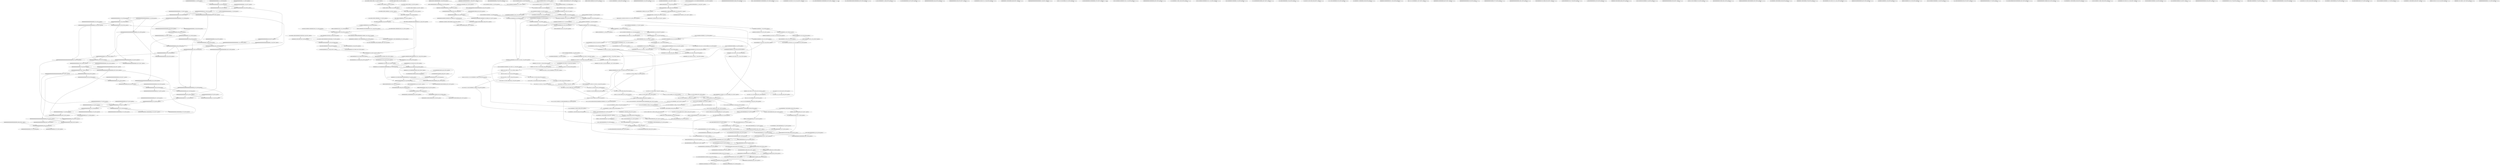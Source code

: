 digraph G {
    "00000000000000000000_37-56_COV:537_LEN:20" -> "00000000000000000000_38-57_COV:531_LEN:20";
    "00000000000000000000_37-56_COV:537_LEN:20" -> "00000000000000000000000000000000000000_38-76_COV:23_LEN:38";
    "01101000010000110000000010100_2-31_COV:22_LEN:29" -> "00001100000000101000_13-32_COV:515_LEN:20";
    "00000000000000000000_38-57_COV:531_LEN:20" -> "00000000000000000000_39-58_COV:515_LEN:20";
    "00000000000000000000_38-57_COV:531_LEN:20" -> "00000000000000000000000000000000000000_39-77_COV:21_LEN:38";
    "00000000000100000001200000001101100000_34-73_COV:99_LEN:38" -> "12000000011011000001100001000000_55-86_COV:147_LEN:32";
    "000000001010000000000000011_19-46_COV:17_LEN:27" -> "000000001010000000000000011_19-46_COV:17_LEN:27";
    "00001000000000000000_47-66_COV:16_LEN:20" -> "00001000000000000000_47-66_COV:16_LEN:20";
    "10101101000000100000000_1-24_COV:45_LEN:23" -> "110100000010000000011_5-26_COV:18_LEN:21";
    "10101101000000100000000_1-24_COV:45_LEN:23" -> "1101000000100000000011101110011_5-36_COV:37_LEN:31";
    "00000111100010000000_49-71_COV:16_LEN:20" -> "00000111100010000000_49-71_COV:16_LEN:20";
    "10000110000110000000_6-26_COV:16_LEN:20" -> "10000110000110000000_6-26_COV:16_LEN:20";
    "000000000000000000000000_62-85_COV:465_LEN:24" -> "000000000000000000000_67-87_COV:438_LEN:21";
    "000000000000000000000000_62-85_COV:465_LEN:24" -> "00000000000000000000_67-87_COV:22_LEN:20";
    "11101011000000000111_38-58_COV:16_LEN:20" -> "11101011000000000111_38-58_COV:16_LEN:20";
    "00000000101110110000_34-53_COV:287_LEN:20" -> "000000010111011000010000001000000000000_35-73_COV:81_LEN:39";
    "00000000101110110000_34-53_COV:287_LEN:20" -> "000000010111011000000000010000_35-65_COV:207_LEN:30";
    "000000000000000000000_21-42_COV:16_LEN:21" -> "000000000000000000000_21-42_COV:16_LEN:21";
    "110011111110101100010_30-51_COV:24_LEN:21" -> "00111111101011000100_33-52_COV:137_LEN:20";
    "00101000100000000101_25-44_COV:344_LEN:20" -> "010100010000000010111_26-46_COV:317_LEN:21";
    "00101000100000000101_25-44_COV:344_LEN:20" -> "010100010000000010110110000_26-53_COV:20_LEN:27";
    "00000000000000000000000000000000000000_29-67_COV:50_LEN:38" -> "0000000000000000000000_49-70_COV:571_LEN:22";
    "101000001000000000011_24-45_COV:17_LEN:21" -> "10000010000000000111_27-46_COV:185_LEN:20";
    "10111001111111010110_28-47_COV:399_LEN:20" -> "011100111111101011000_29-49_COV:410_LEN:21";
    "10111001111111010110_28-47_COV:399_LEN:20" -> "01110011111110101100000_29-52_COV:20_LEN:23";
    "0100111111010000010000000000111_15-46_COV:17_LEN:31" -> "00000100000000001110000_28-50_COV:200_LEN:23";
    "0000000000000000000000000000_58-86_COV:18_LEN:28" -> "0000000000000000000000000000_58-86_COV:18_LEN:28";
    "101100000110000110000000_1-25_COV:17_LEN:24" -> "00001100001100000000_7-26_COV:368_LEN:20";
    "0111111101011000000011_34-57_COV:217_LEN:22" -> "1111101011000000011100010_37-64_COV:26_LEN:25";
    "0111111101011000000011_34-57_COV:217_LEN:22" -> "1111101011000000011110001_37-63_COV:219_LEN:25";
    "011100111111101011000_29-49_COV:410_LEN:21" -> "110011111110101100010_31-51_COV:109_LEN:21";
    "011100111111101011000_29-49_COV:410_LEN:21" -> "110011111110101100000_31-51_COV:316_LEN:21";
    "10101101000000101000_1-20_COV:786_LEN:20" -> "01011010000001010000_2-21_COV:969_LEN:20";
    "10101101000000101000_1-20_COV:786_LEN:20" -> "0101101000000101000000011_2-27_COV:17_LEN:25";
    "110111001111111110110_26-47_COV:18_LEN:21" -> "011100111111111011000_29-50_COV:16_LEN:21";
    "110111001111111110110_26-47_COV:18_LEN:21" -> "01110011111111101100000_29-51_COV:159_LEN:23";
    "00111111101011000000_33-52_COV:356_LEN:20" -> "0111111101011000000011_34-57_COV:217_LEN:22";
    "00111111101011000000_33-52_COV:356_LEN:20" -> "0111111101011000000000111100_34-61_COV:145_LEN:28";
    "0001111000100000000001010000000000_51-87_COV:32_LEN:34" -> "0001111000100000000001010000000000_51-87_COV:32_LEN:34";
    "101100000011110001000000_43-69_COV:17_LEN:24" -> "0000011110001000000000_49-72_COV:286_LEN:22";
    "101100000011110001000000_43-69_COV:17_LEN:24" -> "00000111100010000001001_49-73_COV:174_LEN:23";
    "00011110001000000000_50-72_COV:16_LEN:20" -> "00111100010000000000_52-73_COV:294_LEN:20";
    "000000000000000000000000000000_32-62_COV:18_LEN:30" -> "00000000000000000000_44-63_COV:560_LEN:20";
    "1010000000011101010011111110_15-42_COV:17_LEN:28" -> "1010000000011101010011111110_15-42_COV:17_LEN:28";
    "01111000100000000001010000000000_55-87_COV:21_LEN:32" -> "01111000100000000001010000000000_55-87_COV:21_LEN:32";
    "000001000000000000110_56-76_COV:384_LEN:21" -> "000100000000000011000_58-78_COV:393_LEN:21";
    "000000000000000000000_35-55_COV:531_LEN:21" -> "00000000000000000000_37-56_COV:537_LEN:20";
    "01111000100000010000010000000000_55-87_COV:18_LEN:32" -> "01111000100000010000010000000000_55-87_COV:18_LEN:32";
    "01110011111110101100001100111100010_29-64_COV:19_LEN:35" -> "110000110011110001000000000_46-72_COV:188_LEN:27";
    "01010000000011101110_14-33_COV:585_LEN:20" -> "1010000000011101110111111101011_15-46_COV:19_LEN:31";
    "01010000000011101110_14-33_COV:585_LEN:20" -> "10100000000111011100_15-34_COV:694_LEN:20";
    "1010000000011101100111111101011_15-46_COV:125_LEN:31" -> "110110011111110101110000_27-51_COV:30_LEN:24";
    "1010000000011101100111111101011_15-46_COV:125_LEN:31" -> "1101100111111101011000_27-49_COV:71_LEN:22";
    "1011000000111100010000000000_43-73_COV:26_LEN:28" -> "01111000100000000000_55-74_COV:737_LEN:20";
    "000000000000000000000000000000000000_20-56_COV:17_LEN:36" -> "00000000000000000000_38-57_COV:531_LEN:20";
    "000000000000000000000000000000000000_20-56_COV:17_LEN:36" -> "00000000000000000000000000000000000000_38-76_COV:23_LEN:38";
    "00010100000000111011_12-31_COV:711_LEN:20" -> "001010000000011101100_13-34_COV:147_LEN:21";
    "00010100000000111011_12-31_COV:711_LEN:20" -> "00101000000001110111_13-32_COV:594_LEN:20";
    "00000100000000001110000_28-50_COV:200_LEN:23" -> "01000000000011100000_32-52_COV:17_LEN:20";
    "00000100000000001110000_28-50_COV:200_LEN:23" -> "0100000000001110000100000000100011110_32-68_COV:171_LEN:37";
    "00000000000000000000000_1-24_COV:75_LEN:23" -> "000000000000000000000_6-26_COV:614_LEN:21";
    "00000000000000000000000_1-24_COV:75_LEN:23" -> "00000000000000000000_6-26_COV:16_LEN:20";
    "011000011000000001010_10-30_COV:363_LEN:21" -> "10000110000000010100_12-31_COV:358_LEN:20";
    "011000011000000001010_10-30_COV:363_LEN:21" -> "100001100000000101001000000001011101_12-48_COV:24_LEN:36";
    "000000000000000000000000_15-38_COV:550_LEN:24" -> "00000000000000000000_20-39_COV:559_LEN:20";
    "00000101000000001110_10-29_COV:755_LEN:20" -> "00001010000000011101_11-30_COV:748_LEN:20";
    "00000101000000001110_10-29_COV:755_LEN:20" -> "00001010000000011100110011111_11-39_COV:18_LEN:29";
    "01111000100000000001010000000000_55-87_COV:21_LEN:32" -> "01111000100000000001010000000000_55-87_COV:21_LEN:32";
    "01000011000011000000_5-24_COV:337_LEN:20" -> "10000110000110000000_6-25_COV:351_LEN:20";
    "010000000010111011000_32-52_COV:311_LEN:21" -> "00000000101110110000_34-53_COV:287_LEN:20";
    "010000000010111011000_32-52_COV:311_LEN:21" -> "00000000101110110000000001000000000000_34-73_COV:48_LEN:38";
    "00000000000000000000_33-52_COV:613_LEN:20" -> "00000000000000000000000000000000000000_34-73_COV:100_LEN:38";
    "00000000000000000000_33-52_COV:613_LEN:20" -> "00000000000000000000_34-53_COV:533_LEN:20";
    "00011101110011111110_23-42_COV:595_LEN:20" -> "001110111001111111010_24-44_COV:543_LEN:21";
    "00011101110011111110_23-42_COV:595_LEN:20" -> "0011101110011111110011_24-46_COV:43_LEN:22";
    "11010000010100000001111011_5-31_COV:18_LEN:26" -> "00101000000011110110011111111101100000_13-51_COV:49_LEN:38";
    "11010000010100000001111011_5-31_COV:18_LEN:26" -> "0010100000001111011100_13-34_COV:201_LEN:22";
    "010000000000000000000_1-21_COV:18_LEN:21" -> "0000000000000000000000_3-24_COV:543_LEN:22";
    "00000000000000000000000000000000000000_34-73_COV:100_LEN:38" -> "00000000000000000000_55-74_COV:737_LEN:20";
    "00010100000001111011_12-31_COV:227_LEN:20" -> "00101000000011110110011111111101100000_13-51_COV:49_LEN:38";
    "00010100000001111011_12-31_COV:227_LEN:20" -> "0010100000001111011100_13-34_COV:201_LEN:22";
    "100000000001000000000000_49-73_COV:264_LEN:24" -> "00000010000000000001000010000000_55-87_COV:20_LEN:32";
    "100000000001000000000000_49-73_COV:264_LEN:24" -> "00000010000000000001_55-74_COV:399_LEN:20";
    "00011100010000000000_54-73_COV:22_LEN:20" -> "001110001000000000001_55-75_COV:42_LEN:21";
    "11110011000000000111_38-58_COV:16_LEN:20" -> "11110011000000000111_38-58_COV:16_LEN:20";
    "11110010000000000010_56-76_COV:16_LEN:20" -> "11110010000000000010_56-76_COV:16_LEN:20";
    "10101100000001010000000011_1-27_COV:37_LEN:26" -> "00000010100000000110111001111111010110_9-47_COV:61_LEN:38";
    "10101100000001010000000011_1-27_COV:37_LEN:26" -> "00000010100000000111_9-28_COV:760_LEN:20";
    "00001000000000001010_59-78_COV:16_LEN:20" -> "00010000000000010100_60-79_COV:847_LEN:20";
    "00001000000000001010_59-78_COV:16_LEN:20" -> "000100000000000101000000000_60-87_COV:27_LEN:27";
    "1001000000000001010000_59-81_COV:17_LEN:22" -> "100000000000101000000000_63-87_COV:28_LEN:24";
    "1001000000000001010000_59-81_COV:17_LEN:22" -> "10000000000010100000_63-82_COV:814_LEN:20";
    "000001110111001111111_21-41_COV:611_LEN:21" -> "00011101110011111110_23-42_COV:595_LEN:20";
    "000001110111001111111_21-41_COV:611_LEN:21" -> "00011101110011111111011000000011110001_23-63_COV:24_LEN:38";
    "0000011110001000000000_51-72_COV:147_LEN:22" -> "00111100010000000000_54-73_COV:353_LEN:20";
    "00000000111011100111_18-37_COV:658_LEN:20" -> "000000011101110011111101011000000011_19-57_COV:29_LEN:36";
    "00000000111011100111_18-37_COV:658_LEN:20" -> "00000001110111001111_19-38_COV:625_LEN:20";
    "00000000000000000000000000000_3-32_COV:19_LEN:29" -> "00000000000000000000_14-33_COV:561_LEN:20";
    "00000000000000000000000000000_3-32_COV:19_LEN:29" -> "00000000000000000000000000000000000000_14-52_COV:23_LEN:38";
    "00000000000000000000000000000_30-59_COV:17_LEN:29" -> "000000000000000000000_41-61_COV:516_LEN:21";
    "11000100000000000101_58-77_COV:750_LEN:20" -> "1000100000000000101000000000_59-87_COV:23_LEN:28";
    "11000100000000000101_58-77_COV:750_LEN:20" -> "10001000000000001010_59-78_COV:852_LEN:20";
    "00000000000000000000000000000000000000_23-61_COV:30_LEN:38" -> "00000000000000000000_43-62_COV:547_LEN:20";
    "0000000000000000000000_49-70_COV:571_LEN:22" -> "000000000000000000000000_52-76_COV:20_LEN:24";
    "0000000000000000000000_49-70_COV:571_LEN:22" -> "00000000000000000000_52-71_COV:590_LEN:20";
    "01111111010111000010111100010000000000_34-73_COV:36_LEN:38" -> "01111000100000000000_55-74_COV:737_LEN:20";
    "110011111110101100000_30-51_COV:50_LEN:21" -> "00111111101011000000_33-52_COV:356_LEN:20";
    "110011111110101100000_30-51_COV:50_LEN:21" -> "00111111101011000000111_33-58_COV:18_LEN:23";
    "00000000000000000000_44-64_COV:16_LEN:20" -> "00000000000000000000_44-64_COV:16_LEN:20";
    "0111111111011000000011_34-57_COV:151_LEN:22" -> "1111111011000000011110001_37-63_COV:150_LEN:25";
    "0111111111011000000011_34-57_COV:151_LEN:22" -> "1111111011000000011100010_37-64_COV:20_LEN:25";
    "00000101000110000000000000_1-26_COV:183_LEN:26" -> "100011000000000000010100000000_8-37_COV:165_LEN:30";
    "00000101000110000000000000_1-26_COV:183_LEN:26" -> "10001100000000000000100000000000000010_8-46_COV:18_LEN:38";
    "00000000000000011000_58-78_COV:17_LEN:20" -> "00000000000000011000_58-78_COV:17_LEN:20";
    "01101000000101000000_4-23_COV:1107_LEN:20" -> "11010000001010000001111011_5-31_COV:21_LEN:26";
    "01101000000101000000_4-23_COV:1107_LEN:20" -> "11010000001010000000_5-24_COV:1092_LEN:20";
    "01101000000101000000_4-23_COV:1107_LEN:20" -> "1101000000101000000011101_5-30_COV:19_LEN:25";
    "10100000000100000000111011100_6-34_COV:32_LEN:29" -> "01000000001110111000_16-35_COV:17_LEN:20";
    "10100000000100000000111011100_6-34_COV:32_LEN:29" -> "01000000001110111001_16-35_COV:706_LEN:20";
    "00000000000000000000_14-33_COV:561_LEN:20" -> "000000000000000000000000_15-38_COV:550_LEN:24";
    "00000000000000000000_14-33_COV:561_LEN:20" -> "00000000000000000000000000000000000000_15-53_COV:19_LEN:38";
    "101000000001101100111111_15-40_COV:16_LEN:24" -> "101000000001101100111111_15-40_COV:16_LEN:24";
    "10101101000000101000000011101110011111_1-39_COV:21_LEN:38" -> "000001110111001111111_21-41_COV:611_LEN:21";
    "10101101000000101000000011101110011111_1-39_COV:21_LEN:38" -> "000001110111001111110101100000000_21-54_COV:21_LEN:33";
    "00000000000000000000000000000000000_12-47_COV:86_LEN:35" -> "0000000000000000000000_28-50_COV:86_LEN:22";
    "00111111111011000000_33-52_COV:202_LEN:20" -> "0111111111011000000011_34-57_COV:151_LEN:22";
    "00111111111011000000_33-52_COV:202_LEN:20" -> "0111111111011000000000111100_34-61_COV:54_LEN:28";
    "00000000000000000000_12-31_COV:548_LEN:20" -> "00000000000000000000000000000000000000_13-51_COV:34_LEN:38";
    "00000000000000000000_12-31_COV:548_LEN:20" -> "00000000000000000000_13-32_COV:561_LEN:20";
    "100000000001110001000000_46-69_COV:17_LEN:24" -> "100000000001110001000000_46-69_COV:17_LEN:24";
    "00000000000000000000000000000_1-30_COV:17_LEN:29" -> "00000000000000000000000000000_1-30_COV:17_LEN:29";
    "0000000000000000000000_8-30_COV:75_LEN:22" -> "00000000000000000000000000000000000_11-47_COV:22_LEN:35";
    "0000000000000000000000_8-30_COV:75_LEN:22" -> "00000000000000000000000000000000000_11-46_COV:57_LEN:35";
    "01111000100000000000_55-74_COV:737_LEN:20" -> "1111000100000000000010000000000_56-87_COV:35_LEN:31";
    "01111000100000000000_55-74_COV:737_LEN:20" -> "1111000100000000000001000_56-80_COV:16_LEN:25";
    "01111000100000000000_55-74_COV:737_LEN:20" -> "11110001000000000001_56-75_COV:715_LEN:20";
    "001110001000000100100_55-75_COV:19_LEN:21" -> "11100010000001001000_57-76_COV:315_LEN:20";
    "11001111111010100000_31-51_COV:16_LEN:20" -> "11001111111010100000_31-51_COV:16_LEN:20";
    "10000000011101110011_17-36_COV:657_LEN:20" -> "00000000111011100111_18-37_COV:658_LEN:20";
    "10000000011101110011_17-36_COV:657_LEN:20" -> "0000000011101110011111101011000_18-49_COV:27_LEN:31";
    "011110000000000000010100000_55-82_COV:30_LEN:27" -> "00000000000101000000000_64-87_COV:20_LEN:23";
    "011110000000000000010100000_55-82_COV:30_LEN:27" -> "00000000000101000000_64-83_COV:838_LEN:20";
    "00000000101110110000000001000000000000_34-73_COV:48_LEN:38" -> "00000010000000000001000010000000_55-87_COV:20_LEN:32";
    "00000000101110110000000001000000000000_34-73_COV:48_LEN:38" -> "00000010000000000001_55-74_COV:399_LEN:20";
    "0111111101011000000000111100_34-61_COV:145_LEN:28" -> "101100000000011110001000000_43-69_COV:244_LEN:27";
    "0000000000000000000000000000000_49-80_COV:17_LEN:31" -> "000000000000000000000000_62-85_COV:465_LEN:24";
    "101100000001110001000000_43-69_COV:54_LEN:24" -> "000000111000100000000000_48-74_COV:43_LEN:24";
    "101100000001110001000000_43-69_COV:54_LEN:24" -> "000000111000100000010010_48-74_COV:19_LEN:24";
    "111000100000000001010000000000_57-87_COV:17_LEN:30" -> "111000100000000001010000000000_57-87_COV:17_LEN:30";
    "01110011111111101100000_29-51_COV:159_LEN:23" -> "00111111111011000000_33-52_COV:202_LEN:20";
    "00001100000000101000_13-32_COV:515_LEN:20" -> "000110000000010100001000000000011000000_14-52_COV:137_LEN:39";
    "00001100000000101000_13-32_COV:515_LEN:20" -> "00011000000001010001000_14-36_COV:350_LEN:23";
    "00100000000101110110_30-50_COV:16_LEN:20" -> "010000000010111011000_32-52_COV:311_LEN:21";
    "000000111000100000000000_48-74_COV:43_LEN:24" -> "0111000100000000000101_55-77_COV:117_LEN:22";
    "00000000000000000000_51-73_COV:16_LEN:20" -> "00000000000000000000_55-74_COV:737_LEN:20";
    "1010110100000010100000001110111_1-32_COV:24_LEN:31" -> "1010110100000010100000001110111_1-32_COV:24_LEN:31";
    "00111000100000000000_54-74_COV:56_LEN:20" -> "0111000100000000000101_55-77_COV:117_LEN:22";
    "1000000000000010000000000_63-87_COV:16_LEN:25" -> "1000000000000010000000000_63-87_COV:16_LEN:25";
    "1011010000110000110000_1-22_COV:275_LEN:22" -> "10100001100001100000_4-23_COV:310_LEN:20";
    "0110100001100001000000001010001000_2-36_COV:21_LEN:34" -> "10000000010100010000_18-37_COV:362_LEN:20";
    "00000000000000000000_57-76_COV:467_LEN:20" -> "00000000000000000000_58-77_COV:465_LEN:20";
    "00000000000000000000_57-76_COV:467_LEN:20" -> "00000000000000000000000000000_58-87_COV:25_LEN:29";
    "0000011110001000000000_49-72_COV:286_LEN:22" -> "00111100010000000000_52-73_COV:294_LEN:20";
    "00000000000000000000000000000000000000_13-51_COV:34_LEN:38" -> "00000000000000000000_33-52_COV:613_LEN:20";
    "00000000000000000000000000000000000000_13-51_COV:34_LEN:38" -> "0000000000000000000000000_33-58_COV:18_LEN:25";
    "00101000000011110110011111111101100000_13-51_COV:49_LEN:38" -> "00111111111011000000_33-52_COV:202_LEN:20";
    "00000000000000000000_32-51_COV:599_LEN:20" -> "00000000000000000000_33-52_COV:613_LEN:20";
    "00000000000000000000_32-51_COV:599_LEN:20" -> "0000000000000000000000000_33-58_COV:18_LEN:25";
    "00000000000000000000_58-77_COV:465_LEN:20" -> "00000000000000000000_59-78_COV:472_LEN:20";
    "01100001100000000100001000000001011101_10-48_COV:20_LEN:38" -> "00010000000010111010000_30-53_COV:20_LEN:23";
    "01100001100000000100001000000001011101_10-48_COV:20_LEN:38" -> "000100000000101110110_30-50_COV:300_LEN:21";
    "1111111011000000011110001_37-63_COV:150_LEN:25" -> "10110000000111100010_43-64_COV:393_LEN:20";
    "0000000000010111011000_30-52_COV:16_LEN:22" -> "00000000101110110000_34-53_COV:287_LEN:20";
    "0000000000010111011000_30-52_COV:16_LEN:22" -> "00000000101110110000000001000000000000_34-73_COV:48_LEN:38";
    "10100000010100000000_6-25_COV:882_LEN:20" -> "01000000101000000001_7-26_COV:851_LEN:20";
    "10100000010100000000_6-25_COV:882_LEN:20" -> "01000000101000000001101110011111110101_7-45_COV:33_LEN:38";
    "111101000000011110001_40-63_COV:16_LEN:21" -> "111101000000011110001_40-63_COV:16_LEN:21";
    "10000000000110000000111100110000000000_34-73_COV:84_LEN:38" -> "011110011000000000011001010000000_55-87_COV:156_LEN:33";
    "101011010000010100000000111011_1-31_COV:22_LEN:30" -> "101011010000010100000000111011_1-31_COV:22_LEN:30";
    "10000000010100010000_18-37_COV:362_LEN:20" -> "0000000010100010000000010_19-43_COV:368_LEN:25";
    "00000000000000000000000000000000000000_32-70_COV:38_LEN:38" -> "000000000000000000000000_52-76_COV:20_LEN:24";
    "00000000000000000000000000000000000000_32-70_COV:38_LEN:38" -> "00000000000000000000_52-71_COV:590_LEN:20";
    "000000000000000000000_41-61_COV:516_LEN:21" -> "00000000000000000000_43-62_COV:547_LEN:20";
    "1010110000000010100000000_1-25_COV:23_LEN:25" -> "1010110000000010100000000_1-25_COV:23_LEN:25";
    "11101110011111110101_26-45_COV:510_LEN:20" -> "11011100111111101010_27-46_COV:17_LEN:20";
    "11101110011111110101_26-45_COV:510_LEN:20" -> "11011100111111101011_27-46_COV:514_LEN:20";
    "01000000000001010000_62-81_COV:821_LEN:20" -> "100000000000101000000000_63-87_COV:28_LEN:24";
    "01000000000001010000_62-81_COV:821_LEN:20" -> "10000000000010100000_63-82_COV:814_LEN:20";
    "1010010011000000110000000010100_1-31_COV:138_LEN:31" -> "00001100000000101000_13-32_COV:515_LEN:20";
    "11011100111111100110000000111100010_27-64_COV:23_LEN:35" -> "011000000011110001000_44-66_COV:445_LEN:21";
    "00101101000000101000_1-20_COV:21_LEN:20" -> "01011010000001010000_2-21_COV:969_LEN:20";
    "00101101000000101000_1-20_COV:21_LEN:20" -> "0101101000000101000000011_2-27_COV:17_LEN:25";
    "1111111011000000011100010_37-64_COV:20_LEN:25" -> "101100000001110001000000_43-69_COV:54_LEN:24";
    "0000000000000000000000_3-24_COV:543_LEN:22" -> "000000000000000000000_6-26_COV:614_LEN:21";
    "0000000000000000000000_3-24_COV:543_LEN:22" -> "00000000000000000000_6-26_COV:16_LEN:20";
    "00000000000000000000000000000000000_11-47_COV:22_LEN:35" -> "0000000000000000000000_28-50_COV:86_LEN:22";
    "01110100000000001000000_43-67_COV:17_LEN:23" -> "01110100000000001000000_43-67_COV:17_LEN:23";
    "00111100010000000000_54-73_COV:353_LEN:20" -> "01111000100000000000_55-74_COV:737_LEN:20";
    "110110000100000000001_23-44_COV:16_LEN:21" -> "110110000100000000001_23-44_COV:16_LEN:21";
    "000000000000000000000_6-26_COV:614_LEN:21" -> "0000000000000000000000_8-30_COV:75_LEN:22";
    "000000000000000000000_6-26_COV:614_LEN:21" -> "00000000000000000000_8-27_COV:552_LEN:20";
    "01110010111101011000_29-49_COV:17_LEN:20" -> "01110010111101011000_29-49_COV:17_LEN:20";
    "000000000000000000000_21-41_COV:553_LEN:21" -> "00000000000000000000000000000000000000_23-61_COV:30_LEN:38";
    "000000000000000000000_21-41_COV:553_LEN:21" -> "0000000000000000000000_23-44_COV:524_LEN:22";
    "010000000000000000000_50-70_COV:16_LEN:21" -> "000000000000000000000000_52-76_COV:20_LEN:24";
    "010000000000000000000_50-70_COV:16_LEN:21" -> "00000000000000000000_52-71_COV:590_LEN:20";
    "11111110011000000000_35-55_COV:16_LEN:20" -> "11111110011000000000_35-55_COV:16_LEN:20";
    "101100000001111000000000_43-69_COV:20_LEN:24" -> "101100000001111000000000_43-69_COV:20_LEN:24";
    "00000000101000000000001011_19-45_COV:20_LEN:26" -> "00000000101000000000001011_19-45_COV:20_LEN:26";
    "110110011111110101110000_27-51_COV:30_LEN:24" -> "00111111101011100001_33-52_COV:164_LEN:20";
    "00000000000000000000000_45-67_COV:538_LEN:23" -> "0000000000000000000000_49-70_COV:571_LEN:22";
    "0011111111101000000011_33-57_COV:17_LEN:22" -> "0011111111101000000011_33-57_COV:17_LEN:22";
    "1101000000000010000000_45-68_COV:17_LEN:22" -> "100000000001000000000000_49-73_COV:264_LEN:24";
    "01000000101000000001_7-26_COV:851_LEN:20" -> "1000000101000000001010_8-29_COV:16_LEN:22";
    "01000000101000000001_7-26_COV:851_LEN:20" -> "10000001010000000011_8-27_COV:805_LEN:20";
    "01000000101000000001_7-26_COV:851_LEN:20" -> "10000001010000000011011_8-31_COV:54_LEN:23";
    "00100000000000101000_61-80_COV:831_LEN:20" -> "0100000000000101000000000_62-87_COV:22_LEN:25";
    "00100000000000101000_61-80_COV:831_LEN:20" -> "01000000000001010000_62-81_COV:821_LEN:20";
    "00000000001010000000000_64-87_COV:17_LEN:23" -> "00000000001010000000000_64-87_COV:17_LEN:23";
    "0111111111011000000000111100_34-61_COV:54_LEN:28" -> "101100000000011110001000000_43-69_COV:244_LEN:27";
    "00000000000101000000_64-83_COV:838_LEN:20" -> "000000000010100000000_65-85_COV:846_LEN:21";
    "00000000000101000000_64-83_COV:838_LEN:20" -> "0000000000101000000000_65-87_COV:19_LEN:22";
    "000000000000000000000_9-30_COV:18_LEN:21" -> "000000000000000000000_9-30_COV:18_LEN:21";
    "011110000000001001000100000_55-82_COV:18_LEN:27" -> "000000100100010000000000_64-87_COV:364_LEN:24";
    "000000000000000000000000_49-73_COV:16_LEN:24" -> "00000000000000000000_55-74_COV:737_LEN:20";
    "010000000010001111010010_50-73_COV:147_LEN:24" -> "000001000111101001011010101111111_55-87_COV:130_LEN:33";
    "010000000010001111010010_50-73_COV:147_LEN:24" -> "00000100011110100101010_55-78_COV:17_LEN:23";
    "00000000000000000000000000_29-55_COV:18_LEN:26" -> "00000000000000000000_37-56_COV:537_LEN:20";
    "00000000000000000000000000000000000_11-46_COV:57_LEN:35" -> "00000000000000000000_28-47_COV:584_LEN:20";
    "00000000000000000000_39-58_COV:515_LEN:20" -> "00000000000000000000_40-59_COV:506_LEN:20";
    "00000000000000000000_39-58_COV:515_LEN:20" -> "00000000000000000000000000000000000000_40-78_COV:22_LEN:38";
    "00000000000000000000_13-32_COV:561_LEN:20" -> "00000000000000000000_14-33_COV:561_LEN:20";
    "00000000000000000000_13-32_COV:561_LEN:20" -> "00000000000000000000000000000000000000_14-52_COV:23_LEN:38";
    "101010100000010100000000_1-25_COV:29_LEN:24" -> "01000000101000000001_7-26_COV:851_LEN:20";
    "101010100000010100000000_1-25_COV:29_LEN:24" -> "01000000101000000001101110011111110101_7-45_COV:33_LEN:38";
    "000100000000101110110_30-50_COV:300_LEN:21" -> "010000000010111011000_32-52_COV:311_LEN:21";
    "11101011100001100111100010_39-64_COV:139_LEN:26" -> "110000110011110001000000000_46-72_COV:188_LEN:27";
    "00000000000000000000_52-71_COV:590_LEN:20" -> "000000000000000000000_53-73_COV:613_LEN:21";
    "11011010000001010000_1-21_COV:26_LEN:20" -> "10110100000010100000_3-22_COV:1018_LEN:20";
    "01000000101000000011_7-26_COV:282_LEN:20" -> "10000001010000000111_8-27_COV:257_LEN:20";
    "01000000101000000011_7-26_COV:282_LEN:20" -> "10000001010000000111011_8-31_COV:21_LEN:23";
    "10000110000110000000_6-25_COV:351_LEN:20" -> "00001100001100000000_7-26_COV:368_LEN:20";
    "000000000000001000000_37-57_COV:16_LEN:21" -> "000000000000001000000_37-57_COV:16_LEN:21";
    "011010000000011101110_13-33_COV:110_LEN:21" -> "1010000000011101110111111101011_15-46_COV:19_LEN:31";
    "011010000000011101110_13-33_COV:110_LEN:21" -> "10100000000111011100_15-34_COV:694_LEN:20";
    "0000000000000000000000_59-81_COV:16_LEN:22" -> "0000000000000000000000_59-81_COV:16_LEN:22";
    "10000001010000000011_8-27_COV:805_LEN:20" -> "00000010100000000110111001111111010110_9-47_COV:61_LEN:38";
    "10000001010000000011_8-27_COV:805_LEN:20" -> "00000010100000000111_9-28_COV:760_LEN:20";
    "00010000000010110110000_30-53_COV:17_LEN:23" -> "00010000000010110110000_30-53_COV:17_LEN:23";
    "10000110000000010100_12-31_COV:358_LEN:20" -> "00001100000000101000_13-32_COV:515_LEN:20";
    "000000000010100000000_65-85_COV:846_LEN:21" -> "00000000101000000000_67-87_COV:26_LEN:20";
    "000000000010100000000_65-85_COV:846_LEN:21" -> "000000001010000000000_67-87_COV:802_LEN:21";
    "101000100000000101101_27-48_COV:16_LEN:21" -> "101000100000000101101_27-48_COV:16_LEN:21";
    "00000000000000000001_56-75_COV:258_LEN:20" -> "0000000000000000001100000000000_57-87_COV:172_LEN:31";
    "00000000000000000001_56-75_COV:258_LEN:20" -> "000000000000000000100000000000_57-87_COV:20_LEN:30";
    "00000000000000000001_56-75_COV:258_LEN:20" -> "0000000000000000001000000000000_57-87_COV:62_LEN:31";
    "00001100001100000000_7-26_COV:368_LEN:20" -> "00011000011000000001_8-27_COV:351_LEN:20";
    "00001100001100000000_7-26_COV:368_LEN:20" -> "00011000011000000000100010000000010111_8-46_COV:23_LEN:38";
    "10010000000000010100_60-79_COV:16_LEN:20" -> "00100000000000101000000000_61-87_COV:39_LEN:26";
    "10010000000000010100_60-79_COV:16_LEN:20" -> "00100000000000101000_61-80_COV:831_LEN:20";
    "11100010000000000010_56-76_COV:16_LEN:20" -> "11100010000000000010_56-76_COV:16_LEN:20";
    "00000000110001000000_66-86_COV:16_LEN:20" -> "00000000110001000000_66-86_COV:16_LEN:20";
    "01011010000001010000_2-21_COV:969_LEN:20" -> "10110100000010100000_3-22_COV:1018_LEN:20";
    "00000011100010000000000_50-73_COV:23_LEN:23" -> "00111000100000000000_54-74_COV:56_LEN:20";
    "1101100111111101011000_27-49_COV:71_LEN:22" -> "110011111110101100010_30-51_COV:24_LEN:21";
    "1101100111111101011000_27-49_COV:71_LEN:22" -> "110011111110101100000_30-51_COV:50_LEN:21";
    "01000000000000000100000_28-50_COV:168_LEN:23" -> "000000000000010000000_32-52_COV:179_LEN:21";
    "1010100001100001100000_1-23_COV:32_LEN:22" -> "01000011000011000000_5-24_COV:337_LEN:20";
    "00111100010000000000_52-73_COV:294_LEN:20" -> "01111000100000000000_55-74_COV:737_LEN:20";
    "00000000000000000000_8-27_COV:552_LEN:20" -> "0000000000000000000000_9-30_COV:607_LEN:22";
    "00000000000000000000_8-27_COV:552_LEN:20" -> "00000000000000000000000000000000000000_9-47_COV:22_LEN:38";
    "00000000000000000000_44-63_COV:560_LEN:20" -> "00000000000000000000000_45-67_COV:538_LEN:23";
    "00000000000000000000_44-63_COV:560_LEN:20" -> "000000000000000000000000000000_45-75_COV:21_LEN:30";
    "101011010001001010000000_1-24_COV:22_LEN:24" -> "101011010001001010000000_1-24_COV:22_LEN:24";
    "10000000000010100000_63-82_COV:814_LEN:20" -> "00000000000101000000000_64-87_COV:20_LEN:23";
    "10000000000010100000_63-82_COV:814_LEN:20" -> "00000000000101000000_64-83_COV:838_LEN:20";
    "01010000110000110000_2-22_COV:16_LEN:20" -> "10100001100001100000_4-23_COV:310_LEN:20";
    "000000000000000000000_29-50_COV:17_LEN:21" -> "000000000000000000000_29-50_COV:17_LEN:21";
    "10110100000010100000_3-22_COV:1018_LEN:20" -> "01101000000101000000_4-23_COV:1107_LEN:20";
    "110010111101011000000_31-52_COV:16_LEN:21" -> "110010111101011000000_31-52_COV:16_LEN:21";
    "00000000000000000000_24-44_COV:16_LEN:20" -> "000000000000000000000_26-46_COV:533_LEN:21";
    "000000000000000000000_1-21_COV:509_LEN:21" -> "0000000000000000000000_3-24_COV:543_LEN:22";
    "111011010000001010000_1-21_COV:26_LEN:21" -> "10110100000010100000_3-22_COV:1018_LEN:20";
    "1100100000000000101000_58-80_COV:16_LEN:22" -> "0100000000000101000000000_62-87_COV:22_LEN:25";
    "1100100000000000101000_58-80_COV:16_LEN:22" -> "01000000000001010000_62-81_COV:821_LEN:20";
    "110000110011110001000000000_46-72_COV:188_LEN:27" -> "00111100010000000000_54-73_COV:353_LEN:20";
    "001110001000000000001_55-75_COV:42_LEN:21" -> "111000100000000000110000000000_57-87_COV:30_LEN:30";
    "001110001000000000001_55-75_COV:42_LEN:21" -> "11100010000000000010_57-76_COV:742_LEN:20";
    "00000000000000000000_28-47_COV:584_LEN:20" -> "00000000000000000000000000000000000000_29-67_COV:50_LEN:38";
    "00000000000000000000_28-47_COV:584_LEN:20" -> "0000000000000000000000_29-50_COV:558_LEN:22";
    "10000001010000000111_8-27_COV:257_LEN:20" -> "000000101000000011101110011111111_9-42_COV:24_LEN:33";
    "10000001010000000111_8-27_COV:257_LEN:20" -> "0000001010000000111101_9-30_COV:243_LEN:22";
    "1000100000000001010000_59-81_COV:16_LEN:22" -> "1000100000000001010000_59-81_COV:16_LEN:22";
    "00000010000000000011000010000000_55-87_COV:22_LEN:32" -> "00000010000000000011000010000000_55-87_COV:22_LEN:32";
    "101100000001110001000000_43-69_COV:18_LEN:24" -> "101100000001110001000000_43-69_COV:18_LEN:24";
    "11010000010100000000111011_5-31_COV:35_LEN:26" -> "001010000000011101100_13-34_COV:147_LEN:21";
    "11010000010100000000111011_5-31_COV:35_LEN:26" -> "00101000000001110111_13-32_COV:594_LEN:20";
    "00000000000000000000_59-78_COV:472_LEN:20" -> "000000000000000000000000000_60-87_COV:18_LEN:27";
    "00000000000000000000_59-78_COV:472_LEN:20" -> "000000000000000000000_60-80_COV:470_LEN:21";
    "00000000000000000000_40-59_COV:506_LEN:20" -> "000000000000000000000_41-61_COV:516_LEN:21";
    "100011000000000000010100000000_8-37_COV:165_LEN:30" -> "0000000010100000000000000010_19-46_COV:161_LEN:28";
    "00011000011000000001_8-27_COV:351_LEN:20" -> "00110000110000000010_9-28_COV:374_LEN:20";
    "00001010000000011101_11-30_COV:748_LEN:20" -> "00010100000000111011_12-31_COV:711_LEN:20";
    "00001010000000011101_11-30_COV:748_LEN:20" -> "000101000000001110100011111110101100000_12-51_COV:27_LEN:39";
    "01101000011000010000000010100010000_2-37_COV:23_LEN:35" -> "0000000010100010000000010_19-43_COV:368_LEN:25";
    "0000000001110001000000_47-69_COV:16_LEN:22" -> "0000000001110001000000_47-69_COV:16_LEN:22";
    "000000000000000000000000000000_1-31_COV:40_LEN:30" -> "00000000000000000000000000000000000000_13-51_COV:34_LEN:38";
    "000000000000000000000000000000_1-31_COV:40_LEN:30" -> "00000000000000000000_13-32_COV:561_LEN:20";
    "0000000010100010000000010_19-43_COV:368_LEN:25" -> "00101000100000000101_25-44_COV:344_LEN:20";
    "0000000010100010000000010_19-43_COV:368_LEN:25" -> "00101000100000000101_25-45_COV:16_LEN:20";
    "11100010000001001000_57-76_COV:315_LEN:20" -> "11000100000010010000000_58-81_COV:17_LEN:23";
    "11100010000001001000_57-76_COV:315_LEN:20" -> "11000100000010010001_58-77_COV:310_LEN:20";
    "011000000011110001000_44-66_COV:445_LEN:21" -> "1000000011110001000000_46-69_COV:469_LEN:22";
    "000100000000000011000_58-78_COV:393_LEN:21" -> "01000000000000110000_60-79_COV:409_LEN:20";
    "00010000000000010100_60-79_COV:847_LEN:20" -> "00100000000000101000000000_61-87_COV:39_LEN:26";
    "00010000000000010100_60-79_COV:847_LEN:20" -> "00100000000000101000_61-80_COV:831_LEN:20";
    "0111000100000000000101_55-77_COV:117_LEN:22" -> "1000100000000000101000000000_59-87_COV:23_LEN:28";
    "0111000100000000000101_55-77_COV:117_LEN:22" -> "10001000000000001010_59-78_COV:852_LEN:20";
    "1101000000100000000011101110011_5-36_COV:37_LEN:31" -> "00000000111011100111_18-37_COV:658_LEN:20";
    "1101000000100000000011101110011_5-36_COV:37_LEN:31" -> "0000000011101110011111101011000_18-49_COV:27_LEN:31";
    "00000000000000000000_34-53_COV:533_LEN:20" -> "000000000000000000000_35-55_COV:531_LEN:21";
    "00000000000000000000_34-53_COV:533_LEN:20" -> "00000000000000000000000000000000_35-67_COV:17_LEN:32";
    "0000000000000000000000_9-30_COV:607_LEN:22" -> "00000000000000000000000000000000000_12-47_COV:86_LEN:35";
    "0000000000000000000000_9-30_COV:607_LEN:22" -> "00000000000000000000_12-31_COV:548_LEN:20";
    "1111101011000000011100010_37-64_COV:26_LEN:25" -> "101100000001110001000000_43-69_COV:54_LEN:24";
    "101011010000000000000000000_1-27_COV:49_LEN:27" -> "0000000000000000000000_9-30_COV:607_LEN:22";
    "101011010000000000000000000_1-27_COV:49_LEN:27" -> "00000000000000000000000000000000000000_9-47_COV:22_LEN:38";
    "0010100000001110111001111111_13-41_COV:18_LEN:28" -> "0010100000001110111001111111_13-41_COV:18_LEN:28";
    "101100000000011110001000000_43-69_COV:244_LEN:27" -> "0000011110001000000000_51-72_COV:147_LEN:22";
    "101100000000011110001000000_43-69_COV:244_LEN:27" -> "00000111100010000001001_51-73_COV:124_LEN:23";
    "100010000001001000100000_59-82_COV:351_LEN:24" -> "000000100100010000000000_64-87_COV:364_LEN:24";
    "00000010010000000000000_64-87_COV:18_LEN:23" -> "00000010010000000000000_64-87_COV:18_LEN:23";
    "000110000000010100001000000000011000000_14-52_COV:137_LEN:39" -> "10000000000110000000111100110000000000_34-73_COV:84_LEN:38";
    "000110000000010100001000000000011000000_14-52_COV:137_LEN:39" -> "1000000000011000000000111100110000000000_34-73_COV:64_LEN:40";
    "1200000001101000001100001000000_55-86_COV:22_LEN:31" -> "10000011000010000000_68-87_COV:179_LEN:20";
    "0000000000000000000000_29-50_COV:558_LEN:22" -> "00000000000000000000_32-51_COV:599_LEN:20";
    "0000000000000000000000_29-50_COV:558_LEN:22" -> "00000000000000000000000000000000000000_32-70_COV:38_LEN:38";
    "101110011111110101110000_28-51_COV:141_LEN:24" -> "00111111101011100001_33-52_COV:164_LEN:20";
    "10100000010100000001_6-25_COV:304_LEN:20" -> "01000000101000000011_7-26_COV:282_LEN:20";
    "10100000010100000001_6-25_COV:304_LEN:20" -> "010000001010000000111011_7-31_COV:18_LEN:24";
    "000000000000000000000_53-73_COV:613_LEN:21" -> "00000000000000000000_55-74_COV:737_LEN:20";
    "00000000000000000000_55-74_COV:737_LEN:20" -> "00000000000000000001_56-75_COV:258_LEN:20";
    "00000000000000000000_55-74_COV:737_LEN:20" -> "00000000000000000000_56-75_COV:490_LEN:20";
    "10100000101000000011_6-26_COV:16_LEN:20" -> "10100000101000000011_6-26_COV:16_LEN:20";
    "0010100000001111011100_13-34_COV:201_LEN:22" -> "0100000001111011100111_16-37_COV:204_LEN:22";
    "1011000000000010000000_46-68_COV:239_LEN:22" -> "100000000001000000000000_49-73_COV:264_LEN:24";
    "00000101000000011101_10-30_COV:16_LEN:20" -> "00000101000000011101_10-30_COV:16_LEN:20";
    "00000000000000000000000000000000000000_9-47_COV:22_LEN:38" -> "00000000000000000000000000000000000000_29-67_COV:50_LEN:38";
    "00000000000000000000000000000000000000_9-47_COV:22_LEN:38" -> "0000000000000000000000_29-50_COV:558_LEN:22";
    "101011010000000010000000_1-24_COV:52_LEN:24" -> "10100000000100000000111011100_6-34_COV:32_LEN:29";
    "101011010000000010000000_1-24_COV:52_LEN:24" -> "10100000000100000001111011100_6-34_COV:18_LEN:29";
    "10101010000001010000000_1-24_COV:86_LEN:23" -> "10100000010100000000_6-25_COV:882_LEN:20";
    "10101010000001010000000_1-24_COV:86_LEN:23" -> "10100000010100000001_6-25_COV:304_LEN:20";
    "10101010000001010000000_1-24_COV:86_LEN:23" -> "101000000101000000011101110_6-33_COV:30_LEN:27";
    "00111111101011000100_33-52_COV:137_LEN:20" -> "01111111010110001001000100100000001010000001111111_34-87_COV:40_LEN:50";
    "00111111101011000100_33-52_COV:137_LEN:20" -> "0111111101011000100011110001000000010001010000000000_34-87_COV:122_LEN:52";
    "00000010100000000110111001111111010110_9-47_COV:61_LEN:38" -> "011100111111101011000_29-49_COV:410_LEN:21";
    "00000010100000000110111001111111010110_9-47_COV:61_LEN:38" -> "01110011111110101100000_29-52_COV:20_LEN:23";
    "1010110100000101000000001_1-26_COV:19_LEN:25" -> "1010110100000101000000001_1-26_COV:19_LEN:25";
    "11011000000000010000_44-65_COV:16_LEN:20" -> "1011000000000010000000_46-68_COV:239_LEN:22";
    "000101000000001110100011111110101100000_12-51_COV:27_LEN:39" -> "00111111101011000000_33-52_COV:356_LEN:20";
    "000101000000001110100011111110101100000_12-51_COV:27_LEN:39" -> "00111111101011000000111_33-58_COV:18_LEN:23";
    "1110101110000110011100010000000000_39-73_COV:24_LEN:34" -> "00111000100000000000_54-74_COV:56_LEN:20";
    "00110000110000000010_9-28_COV:374_LEN:20" -> "011000011000000001010_10-30_COV:363_LEN:21";
    "00110000110000000010_9-28_COV:374_LEN:20" -> "01100001100000000100001000000001011101_10-48_COV:20_LEN:38";
    "011110001000000000010100_55-79_COV:17_LEN:24" -> "011110001000000000010100_55-79_COV:17_LEN:24";
    "000000000000000000000_51-72_COV:16_LEN:21" -> "000000000000000000000_51-72_COV:16_LEN:21";
    "10000010000000000111_27-46_COV:185_LEN:20" -> "00000100000000001110000_28-50_COV:200_LEN:23";
    "10100000000111011100_15-34_COV:694_LEN:20" -> "01000000001110111000_16-35_COV:17_LEN:20";
    "10100000000111011100_15-34_COV:694_LEN:20" -> "01000000001110111001_16-35_COV:706_LEN:20";
    "10110000000011100010000000000_43-73_COV:20_LEN:29" -> "001110001000000000001_55-75_COV:42_LEN:21";
    "11011100111111101011_27-46_COV:514_LEN:20" -> "10111001111111010110_28-47_COV:399_LEN:20";
    "11011100111111101011_27-46_COV:514_LEN:20" -> "101110011111110101110000_28-51_COV:141_LEN:24";
    "0111100010000000000101000000_55-83_COV:30_LEN:28" -> "000000000010100000000_65-85_COV:846_LEN:21";
    "0111100010000000000101000000_55-83_COV:30_LEN:28" -> "0000000000101000000000_65-87_COV:19_LEN:22";
    "01111000100000000100010000000000_55-87_COV:19_LEN:32" -> "01111000100000000100010000000000_55-87_COV:19_LEN:32";
    "10000000010100000000_18-37_COV:16_LEN:20" -> "0000000010100000000000000010_19-46_COV:161_LEN:28";
    "00000000000000000000000000000000000000_39-77_COV:21_LEN:38" -> "00000000000000000000_59-78_COV:472_LEN:20";
    "101001010000001010000000_1-24_COV:36_LEN:24" -> "10100000010100000000_6-25_COV:882_LEN:20";
    "101001010000001010000000_1-24_COV:36_LEN:24" -> "10100000010100000001_6-25_COV:304_LEN:20";
    "101001010000001010000000_1-24_COV:36_LEN:24" -> "101000000101000000011101110_6-33_COV:30_LEN:27";
    "00000000000000100000_30-50_COV:16_LEN:20" -> "000000000000010000000_32-52_COV:179_LEN:21";
    "00111100010000000000_53-73_COV:28_LEN:20" -> "01111000100000000000_55-74_COV:737_LEN:20";
    "010100000001110111001111_14-38_COV:19_LEN:24" -> "00000011101110011111101011000_20-49_COV:20_LEN:29";
    "010100000001110111001111_14-38_COV:19_LEN:24" -> "00000011101110011111_20-39_COV:623_LEN:20";
    "000000000000000000000_60-80_COV:470_LEN:21" -> "000000000000000000000000_62-85_COV:465_LEN:24";
    "011110001000000100100_55-75_COV:307_LEN:21" -> "11100010000001001000_57-76_COV:315_LEN:20";
    "1010111000000101000000001_1-26_COV:28_LEN:25" -> "1000000101000000001010_8-29_COV:16_LEN:22";
    "1010111000000101000000001_1-26_COV:28_LEN:25" -> "10000001010000000011_8-27_COV:805_LEN:20";
    "1010111000000101000000001_1-26_COV:28_LEN:25" -> "10000001010000000011011_8-31_COV:54_LEN:23";
    "010000000000000011000000_28-52_COV:18_LEN:24" -> "010000000000000011000000_28-52_COV:18_LEN:24";
    "10110000000001110001000000_43-69_COV:34_LEN:26" -> "00000011100010000000000_50-73_COV:23_LEN:23";
    "10110000000001110001000000_43-69_COV:34_LEN:26" -> "000000111000100000010010_50-74_COV:17_LEN:24";
    "10110000000011110001000000_43-69_COV:19_LEN:26" -> "10110000000011110001000000_43-69_COV:19_LEN:26";
    "0000000000000000000000_23-44_COV:524_LEN:22" -> "000000000000000000000_26-46_COV:533_LEN:21";
    "001110111001111111010_24-44_COV:543_LEN:21" -> "11101110011111110101_26-45_COV:510_LEN:20";
    "001110111001111111010_24-44_COV:543_LEN:21" -> "11101110011111110101000_26-49_COV:23_LEN:23";
    "001010000000011101100_13-34_COV:147_LEN:21" -> "1010000000011101100111111101011_15-46_COV:125_LEN:31";
    "1110101100000011110001_39-63_COV:16_LEN:22" -> "1110101100000011110001_39-63_COV:16_LEN:22";
    "000000111000100000010010_48-74_COV:19_LEN:24" -> "0111000100000010010001_55-77_COV:32_LEN:22";
    "00000011110111001111111110110_19-47_COV:167_LEN:29" -> "011100111111111011000_29-50_COV:16_LEN:21";
    "00000011110111001111111110110_19-47_COV:167_LEN:29" -> "01110011111111101100000_29-51_COV:159_LEN:23";
    "1010000000111011100111111_15-40_COV:17_LEN:25" -> "1010000000111011100111111_15-40_COV:17_LEN:25";
    "10101101000001010000000_1-24_COV:46_LEN:23" -> "11010000010100000001111011_5-31_COV:18_LEN:26";
    "10101101000001010000000_1-24_COV:46_LEN:23" -> "11010000010100000000111011_5-31_COV:35_LEN:26";
    "00000100000000000011000_55-78_COV:18_LEN:23" -> "01000000000000110000_60-79_COV:409_LEN:20";
    "01010010000001010000000_2-24_COV:19_LEN:23" -> "01010010000001010000000_2-24_COV:19_LEN:23";
    "101101000000010000000_3-24_COV:17_LEN:21" -> "101101000000010000000_3-24_COV:17_LEN:21";
    "1000000000011000000000111100110000000000_34-73_COV:64_LEN:40" -> "011110011000000000011001010000000_55-87_COV:156_LEN:33";
    "000001000000000000110_55-76_COV:17_LEN:21" -> "000100000000000011000_58-78_COV:393_LEN:21";
    "01000000000000110000_60-79_COV:409_LEN:20" -> "10000000000001100000000000_61-87_COV:23_LEN:26";
    "01000000000000110000_60-79_COV:409_LEN:20" -> "100000000000011000010_61-81_COV:385_LEN:21";
    "10110100011000011000000001_1-27_COV:22_LEN:26" -> "00110000110000000010_9-28_COV:374_LEN:20";
    "110011111110101100010_31-51_COV:109_LEN:21" -> "00111111101011000100_33-52_COV:137_LEN:20";
    "1000000011110001000000_46-69_COV:469_LEN:22" -> "0000011110001000000000_49-72_COV:286_LEN:22";
    "1000000011110001000000_46-69_COV:469_LEN:22" -> "00000111100010000001001_49-73_COV:174_LEN:23";
    "00000000000000000000_20-39_COV:559_LEN:20" -> "000000000000000000000_21-41_COV:553_LEN:21";
    "00000000000000000000_20-39_COV:559_LEN:20" -> "00000000000000000000_21-41_COV:17_LEN:20";
    "011010000000011101100_13-34_COV:17_LEN:21" -> "1010000000011101100111111101011_15-46_COV:125_LEN:31";
    "10100001100001100000_4-23_COV:310_LEN:20" -> "01000011000011000000_5-24_COV:337_LEN:20";
    "00000000000000000000_56-75_COV:490_LEN:20" -> "00000000000000000000_57-76_COV:467_LEN:20";
    "00000000000000000000_56-75_COV:490_LEN:20" -> "000000000000000000000000000000_57-87_COV:23_LEN:30";
    "000000010111011000010000001000000000000_35-73_COV:81_LEN:39" -> "00000010000000000001000010000000_55-87_COV:20_LEN:32";
    "000000010111011000010000001000000000000_35-73_COV:81_LEN:39" -> "00000010000000000001_55-74_COV:399_LEN:20";
    "11010000001010000000_5-24_COV:1092_LEN:20" -> "10100000010100000000_6-25_COV:882_LEN:20";
    "11010000001010000000_5-24_COV:1092_LEN:20" -> "10100000010100000001_6-25_COV:304_LEN:20";
    "11010000001010000000_5-24_COV:1092_LEN:20" -> "101000000101000000011101110_6-33_COV:30_LEN:27";
    "00000111100010000001001_51-73_COV:124_LEN:23" -> "011110001000000100100_55-75_COV:307_LEN:21";
    "000000000000010000000_32-52_COV:179_LEN:21" -> "00000000000100000001200000001101100000_34-73_COV:99_LEN:38";
    "000000000000010000000_32-52_COV:179_LEN:21" -> "0000000000010000000001200000001101100000_34-73_COV:70_LEN:40";
    "000000000000000000000000_30-54_COV:21_LEN:24" -> "000000000000000000000000_30-54_COV:21_LEN:24";
    "000000111000100000010010_50-74_COV:17_LEN:24" -> "0111000100000010010001_55-77_COV:32_LEN:22";
    "0111000011000011000000_2-24_COV:17_LEN:22" -> "10000110000110000000_6-25_COV:351_LEN:20";
    "0100000000001110000100000000100011110_32-68_COV:171_LEN:37" -> "010000000010001111010010_50-73_COV:147_LEN:24";
    "0100000000001110000100000000100011110_32-68_COV:171_LEN:37" -> "0100000000100011110001011_50-75_COV:17_LEN:25";
    "101000000000001011101_27-48_COV:16_LEN:21" -> "101000000000001011101_27-48_COV:16_LEN:21";
    "0000000000000000000000_28-50_COV:86_LEN:22" -> "00000000000000000000_32-51_COV:599_LEN:20";
    "0000000000000000000000_28-50_COV:86_LEN:22" -> "00000000000000000000000000000000000000_32-70_COV:38_LEN:38";
    "00000000000000000000000000000000000000_14-52_COV:23_LEN:38" -> "00000000000000000000000000000000000000_34-73_COV:100_LEN:38";
    "00000000000000000000000000000000000000_14-52_COV:23_LEN:38" -> "00000000000000000000_34-53_COV:533_LEN:20";
    "01000000101000000001101110011111110101_7-45_COV:33_LEN:38" -> "11011100111111101010_27-46_COV:17_LEN:20";
    "01000000101000000001101110011111110101_7-45_COV:33_LEN:38" -> "11011100111111101011_27-46_COV:514_LEN:20";
    "000010000110000000010_7-28_COV:16_LEN:21" -> "000010000110000000010_7-28_COV:16_LEN:21";
    "00000000101000000000000001_19-45_COV:18_LEN:26" -> "00000000101000000000000001_19-45_COV:18_LEN:26";
    "00000111100010000001001_49-73_COV:174_LEN:23" -> "011110001000000100100_55-75_COV:307_LEN:21";
    "11101010011111110101_26-45_COV:16_LEN:20" -> "11101010011111110101_26-45_COV:16_LEN:20";
    "00011101110011111111011000000011110001_23-63_COV:24_LEN:38" -> "10110000000111100010_43-64_COV:393_LEN:20";
    "101000000011110001000_43-66_COV:23_LEN:21" -> "1000000011110001000000_46-69_COV:469_LEN:22";
    "1010110100000101000000001110_1-29_COV:29_LEN:28" -> "00001010000000011101_11-30_COV:748_LEN:20";
    "1010110100000101000000001110_1-29_COV:29_LEN:28" -> "00001010000000011100110011111_11-39_COV:18_LEN:29";
    "00000000000000000000000000000000000000_38-76_COV:23_LEN:38" -> "00000000000000000000_58-77_COV:465_LEN:20";
    "00000000000000000000000000000000000000_38-76_COV:23_LEN:38" -> "00000000000000000000000000000_58-87_COV:25_LEN:29";
    "100110100000010100000_1-22_COV:69_LEN:21" -> "01101000000101000000_4-23_COV:1107_LEN:20";
    "00000000000000000000000000000000000000_15-53_COV:19_LEN:38" -> "000000000000000000000_35-55_COV:531_LEN:21";
    "00000000000000000000000000000000000000_15-53_COV:19_LEN:38" -> "00000000000000000000000000000000_35-67_COV:17_LEN:32";
    "000000000000000000000000000000_8-38_COV:18_LEN:30" -> "00000000000000000000_20-39_COV:559_LEN:20";
    "010100010000000010111_26-46_COV:317_LEN:21" -> "01000100000000101110_28-47_COV:327_LEN:20";
    "1010110100000110100000000111011_1-31_COV:133_LEN:31" -> "011010000000011101110_13-33_COV:110_LEN:21";
    "1010110100000110100000000111011_1-31_COV:133_LEN:31" -> "011010000000011101100_13-34_COV:17_LEN:21";
    "1011000000111100010000000_43-70_COV:20_LEN:25" -> "1011000000111100010000000_43-70_COV:20_LEN:25";
    "1111101011000000011110001_37-63_COV:219_LEN:25" -> "10110000000111100010_43-64_COV:393_LEN:20";
    "00101000000001110111_13-32_COV:594_LEN:20" -> "01010000000011101110_14-33_COV:585_LEN:20";
    "00101000000001110111_13-32_COV:594_LEN:20" -> "0101000000001110111011111110101100000_14-51_COV:28_LEN:37";
    "00000000000000000000_43-62_COV:547_LEN:20" -> "00000000000000000000_44-63_COV:560_LEN:20";
    "10100000000100000001111011100_6-34_COV:18_LEN:29" -> "0100000001111011100111_16-37_COV:204_LEN:22";
    "00000010100000000111_9-28_COV:760_LEN:20" -> "00000101000000001110_10-29_COV:755_LEN:20";
    "00000010100000000111_9-28_COV:760_LEN:20" -> "00000101000000001111_10-30_COV:16_LEN:20";
    "111000100000000001010000000000_57-87_COV:17_LEN:30" -> "111000100000000001010000000000_57-87_COV:17_LEN:30";
    "10110000000111100010_43-64_COV:393_LEN:20" -> "011000000011110001000_44-66_COV:445_LEN:21";
    "0000000000000000000000000000000_40-71_COV:18_LEN:31" -> "000000000000000000000_53-73_COV:613_LEN:21";
    "01110001000000010001_55-75_COV:16_LEN:20" -> "01110001000000010001_55-75_COV:16_LEN:20";
    "00000000000000000000_54-74_COV:16_LEN:20" -> "00000000000000000001_56-75_COV:258_LEN:20";
    "00000000000000000000_54-74_COV:16_LEN:20" -> "00000000000000000000_56-75_COV:490_LEN:20";
    "0101101000000101000000011_2-27_COV:20_LEN:25" -> "0101101000000101000000011_2-27_COV:20_LEN:25";
    "0000001010000000111101_9-30_COV:243_LEN:22" -> "00010100000001111011_12-31_COV:227_LEN:20";
    "0000001010000000111101_9-30_COV:243_LEN:22" -> "00010100000001111010_12-31_COV:25_LEN:20";
    "00000001110111001111_19-38_COV:625_LEN:20" -> "00000011101110011111101011000_20-49_COV:20_LEN:29";
    "00000001110111001111_19-38_COV:625_LEN:20" -> "00000011101110011111_20-39_COV:623_LEN:20";
    "0001010000000011011100111111101011_12-46_COV:32_LEN:34" -> "10111001111111010110_28-47_COV:399_LEN:20";
    "0001010000000011011100111111101011_12-46_COV:32_LEN:34" -> "101110011111110101110000_28-51_COV:141_LEN:24";
    "0100000001111011100111_16-37_COV:204_LEN:22" -> "00000011110111001111111_19-42_COV:16_LEN:23";
    "0100000001111011100111_16-37_COV:204_LEN:22" -> "00000011110111001111111110110_19-47_COV:167_LEN:29";
    "11110110000000111100010_39-64_COV:16_LEN:23" -> "011000000011110001000_44-66_COV:445_LEN:21";
    "01000100000000101110_28-47_COV:327_LEN:20" -> "100010000000010111010000_29-53_COV:22_LEN:24";
    "01000100000000101110_28-47_COV:327_LEN:20" -> "10001000000001011101_29-48_COV:304_LEN:20";
    "01100000001111000100000_44-69_COV:17_LEN:23" -> "01100000001111000100000_44-69_COV:17_LEN:23";
    "100000000000011000010_61-81_COV:385_LEN:21" -> "0000000000011000010000000_63-87_COV:367_LEN:25";
    "100000000000011000010_61-81_COV:385_LEN:21" -> "000000000001100001000000_63-87_COV:18_LEN:24";
    "00111111101011100001_33-52_COV:164_LEN:20" -> "01111111010111000010111100010000000000_34-73_COV:36_LEN:38";
    "00111111101011100001_33-52_COV:164_LEN:20" -> "011111110101110000110011_34-57_COV:133_LEN:24";
    "0000000000010000000001200000001101100000_34-73_COV:70_LEN:40" -> "12000000011011000001100001000000_55-86_COV:147_LEN:32";
    "10001000000000001010_59-78_COV:852_LEN:20" -> "00010000000000010100_60-79_COV:847_LEN:20";
    "10001000000000001010_59-78_COV:852_LEN:20" -> "000100000000000101000000000_60-87_COV:27_LEN:27";
    "01000000001110111001_16-35_COV:706_LEN:20" -> "10000000011101110011_17-36_COV:657_LEN:20";
    "01000000001110111001_16-35_COV:706_LEN:20" -> "10000000011101110010111101011_17-46_COV:22_LEN:29";
    "11100010000000000010_57-76_COV:742_LEN:20" -> "11000100000000000100000000000_58-87_COV:45_LEN:29";
    "11100010000000000010_57-76_COV:742_LEN:20" -> "11000100000000000101_58-77_COV:750_LEN:20";
    "12000000011011000001100001000000_55-86_COV:147_LEN:32" -> "10000011000010000000_68-87_COV:179_LEN:20";
    "10000001010000000011011_8-31_COV:54_LEN:23" -> "00010100000000110110_12-33_COV:16_LEN:20";
    "10000001010000000011011_8-31_COV:54_LEN:23" -> "0001010000000011011100111111101011_12-46_COV:32_LEN:34";
    "00011000000001010001000_14-36_COV:350_LEN:23" -> "10000000010100010000_18-37_COV:362_LEN:20";
    "0000000010100000000000000010_19-46_COV:161_LEN:28" -> "01000000000000000100000_28-50_COV:168_LEN:23";
    "0011101110011111110011_24-46_COV:43_LEN:22" -> "11011100111111100110000000111100010_27-64_COV:23_LEN:35";
    "0011101110011111110011_24-46_COV:43_LEN:22" -> "11011100111111100111000011001_27-56_COV:19_LEN:29";
    "10101101000001010000000011101110_1-33_COV:21_LEN:32" -> "1010000000011101110111111101011_15-46_COV:19_LEN:31";
    "10101101000001010000000011101110_1-33_COV:21_LEN:32" -> "10100000000111011100_15-34_COV:694_LEN:20";
    "110011111110101100000_31-51_COV:316_LEN:21" -> "00111111101011000000_33-52_COV:356_LEN:20";
    "110011111110101100000_31-51_COV:316_LEN:21" -> "00111111101011000000111_33-58_COV:18_LEN:23";
    "00000000000000000000_1-21_COV:19_LEN:20" -> "0000000000000000000000_3-24_COV:543_LEN:22";
    "111000110001000100111111011000001000000000011_1-45_COV:153_LEN:45" -> "10000010000000000111_27-46_COV:185_LEN:20";
    "1011101000000101000000_1-23_COV:22_LEN:22" -> "11010000001010000001111011_5-31_COV:21_LEN:26";
    "1011101000000101000000_1-23_COV:22_LEN:22" -> "11010000001010000000_5-24_COV:1092_LEN:20";
    "1011101000000101000000_1-23_COV:22_LEN:22" -> "1101000000101000000011101_5-30_COV:19_LEN:25";
    "000000010111011000000000010000_35-65_COV:207_LEN:30" -> "1011000000000010000000_46-68_COV:239_LEN:22";
    "11000100000010010001_58-77_COV:310_LEN:20" -> "100010000001001000100000_59-82_COV:351_LEN:24";
    "00000011101110011111_20-39_COV:623_LEN:20" -> "000001110111001111111_21-41_COV:611_LEN:21";
    "00000011101110011111_20-39_COV:623_LEN:20" -> "000001110111001111110101100000000_21-54_COV:21_LEN:33";
    "00000110110011111110_21-42_COV:16_LEN:20" -> "00000110110011111110_21-42_COV:16_LEN:20";
    "00011000011000000000100010000000010111_8-46_COV:23_LEN:38" -> "01000100000000101110_28-47_COV:327_LEN:20";
    "0111000100000010010001_55-77_COV:32_LEN:22" -> "100010000001001000100000_59-82_COV:351_LEN:24";
    "000000000000000000000_26-46_COV:533_LEN:21" -> "00000000000000000000_28-47_COV:584_LEN:20";
    "00000010000000000001_55-74_COV:399_LEN:20" -> "0000010000000000001000010000000_56-87_COV:20_LEN:31";
    "00000010000000000001_55-74_COV:399_LEN:20" -> "000001000000000000110_56-76_COV:384_LEN:21";
    "00000000111011100011_18-37_COV:16_LEN:20" -> "00000000111011100011_18-37_COV:16_LEN:20";
    "00000000000000000000000000_1-27_COV:37_LEN:26" -> "0000000000000000000000_9-30_COV:607_LEN:22";
    "00000000000000000000000000_1-27_COV:37_LEN:26" -> "00000000000000000000000000000000000000_9-47_COV:22_LEN:38";
    "11110001000000000001_56-75_COV:715_LEN:20" -> "111000100000000000110000000000_57-87_COV:30_LEN:30";
    "11110001000000000001_56-75_COV:715_LEN:20" -> "11100010000000000010_57-76_COV:742_LEN:20";
    "00000000000000000000_11-31_COV:16_LEN:20" -> "00000000000000000000_11-31_COV:16_LEN:20";
    "0011100010000000000010_54-76_COV:28_LEN:22" -> "11000100000000000100000000000_58-87_COV:45_LEN:29";
    "0011100010000000000010_54-76_COV:28_LEN:22" -> "11000100000000000101_58-77_COV:750_LEN:20";
    "10001100000000000000100000000000000010_8-46_COV:18_LEN:38" -> "01000000000000000100000_28-50_COV:168_LEN:23";
    "10001000000001011101_29-48_COV:304_LEN:20" -> "00010000000010111010000_30-53_COV:20_LEN:23";
    "10001000000001011101_29-48_COV:304_LEN:20" -> "000100000000101110110_30-50_COV:300_LEN:21";
    "00000000000000000000000000000000000000_40-78_COV:22_LEN:38" -> "000000000000000000000000000_60-87_COV:18_LEN:27";
    "00000000000000000000000000000000000000_40-78_COV:22_LEN:38" -> "000000000000000000000_60-80_COV:470_LEN:21";
    "011111110101110000110011_34-57_COV:133_LEN:24" -> "11101011100001100111100010_39-64_COV:139_LEN:26";
    "011111110101110000110011_34-57_COV:133_LEN:24" -> "1110101110000110011100010000000000_39-73_COV:24_LEN:34";
}

